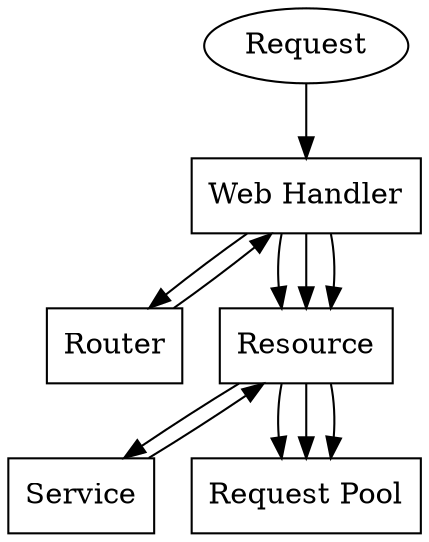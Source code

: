 digraph architecture {
  request [label="Request"];

  {
    node [shape=box];
    web_handler [label="Web Handler"];
    router [label="Router"];
    resource [label="Resource"];
    service [label="Service"];
    request_pool [label="Request Pool"];
  }

  request -> web_handler;
  web_handler -> router -> web_handler;
  web_handler -> resource;
  web_handler -> resource;
  web_handler -> resource;
  resource -> service -> resource;
  resource -> request_pool;
  resource -> request_pool;
  resource -> request_pool;
}
